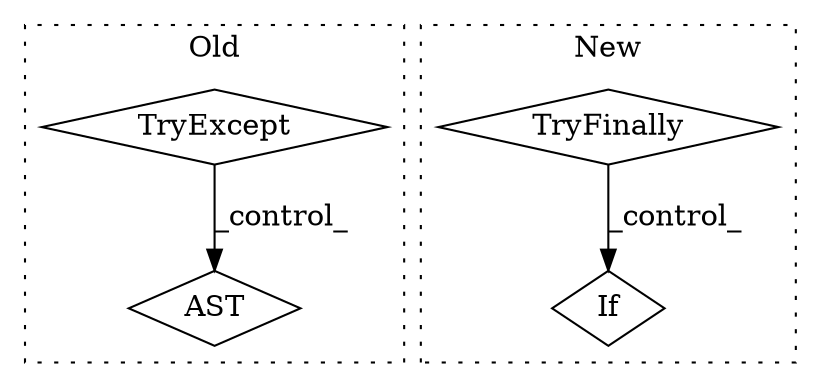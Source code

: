 digraph G {
subgraph cluster0 {
1 [label="TryExcept" a="71" s="1632" l="13" shape="diamond"];
3 [label="AST" a="2" s="2076,0" l="7,0" shape="diamond"];
label = "Old";
style="dotted";
}
subgraph cluster1 {
2 [label="TryFinally" a="64" s="2236" l="0" shape="diamond"];
4 [label="If" a="96" s="3080" l="3" shape="diamond"];
label = "New";
style="dotted";
}
1 -> 3 [label="_control_"];
2 -> 4 [label="_control_"];
}